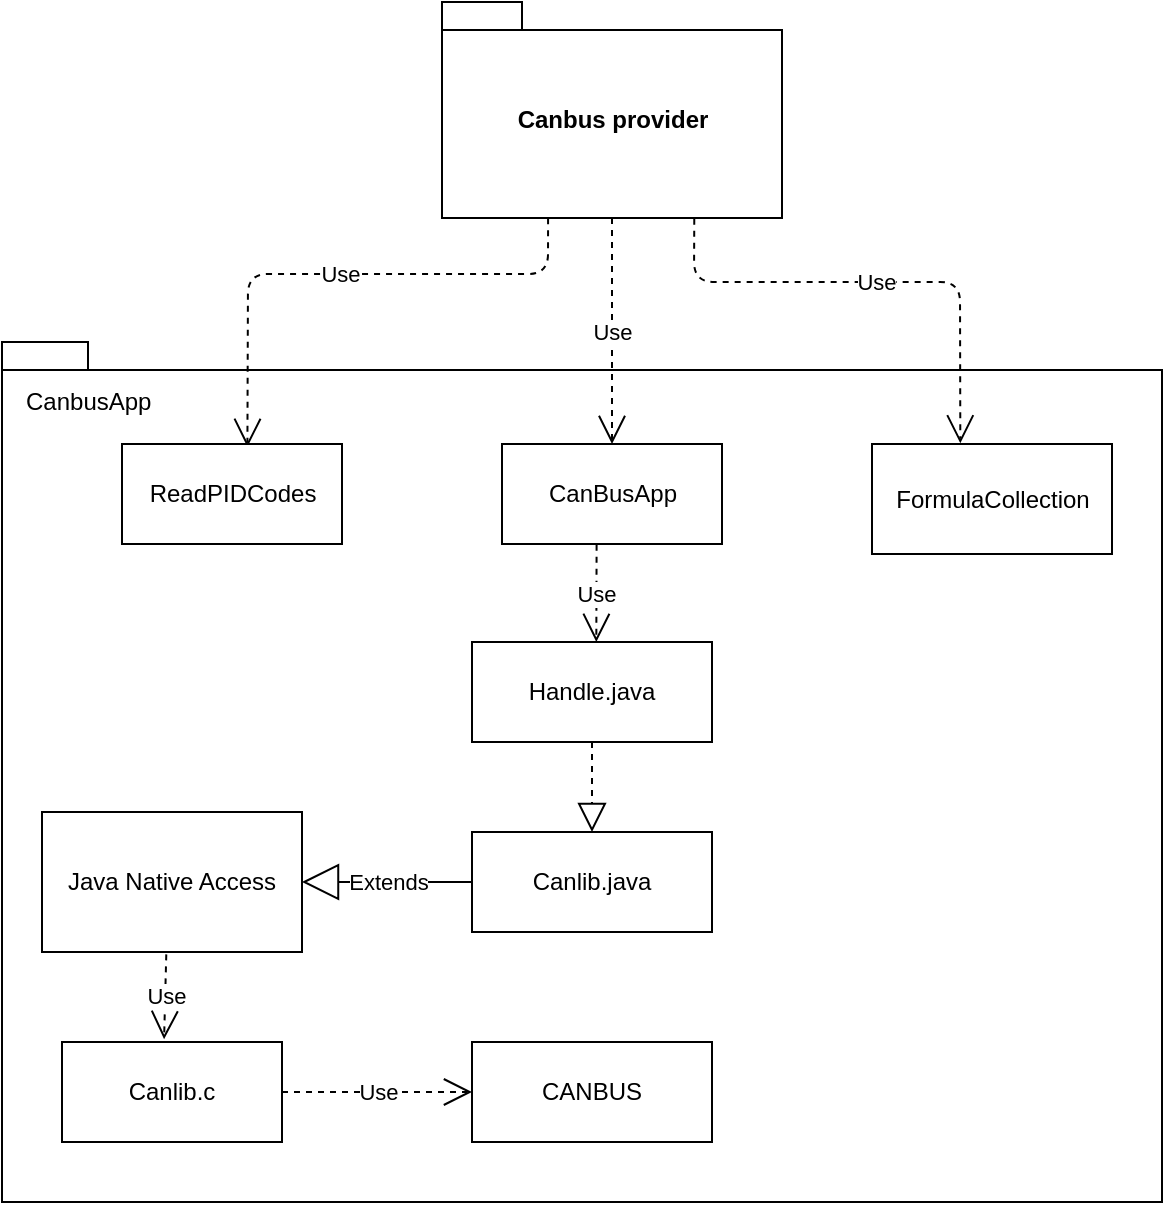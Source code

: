 <mxfile version="10.6.7" type="device"><diagram id="EoEs8hktSNW-Q5jUOxV2" name="Page-1"><mxGraphModel dx="1279" dy="880" grid="1" gridSize="10" guides="1" tooltips="1" connect="1" arrows="1" fold="1" page="1" pageScale="1" pageWidth="827" pageHeight="1169" math="0" shadow="0"><root><mxCell id="0"/><mxCell id="1" parent="0"/><mxCell id="rOJ123NV-UDQhAAl2sEE-98" value="Canbus provider" style="shape=folder;fontStyle=1;spacingTop=10;tabWidth=40;tabHeight=14;tabPosition=left;html=1;" parent="1" vertex="1"><mxGeometry x="350" y="514" width="170" height="108" as="geometry"/></mxCell><mxCell id="rOJ123NV-UDQhAAl2sEE-96" value="" style="shape=folder;fontStyle=1;spacingTop=10;tabWidth=40;tabHeight=14;tabPosition=left;html=1;" parent="1" vertex="1"><mxGeometry x="130" y="684" width="580" height="430" as="geometry"/></mxCell><mxCell id="b-NiRU52FPurcECs-UuE-1" value="Handle.java" style="rounded=0;whiteSpace=wrap;html=1;" parent="1" vertex="1"><mxGeometry x="365" y="834" width="120" height="50" as="geometry"/></mxCell><mxCell id="b-NiRU52FPurcECs-UuE-2" value="Canlib.c" style="rounded=0;whiteSpace=wrap;html=1;" parent="1" vertex="1"><mxGeometry x="160" y="1034" width="110" height="50" as="geometry"/></mxCell><mxCell id="b-NiRU52FPurcECs-UuE-3" value="CANBUS" style="rounded=0;whiteSpace=wrap;html=1;" parent="1" vertex="1"><mxGeometry x="365" y="1034" width="120" height="50" as="geometry"/></mxCell><mxCell id="b-NiRU52FPurcECs-UuE-5" value="Use" style="endArrow=open;endSize=12;dashed=1;html=1;exitX=1;exitY=0.5;exitDx=0;exitDy=0;entryX=0;entryY=0.5;entryDx=0;entryDy=0;" parent="1" source="b-NiRU52FPurcECs-UuE-2" target="b-NiRU52FPurcECs-UuE-3" edge="1"><mxGeometry width="160" relative="1" as="geometry"><mxPoint x="175" y="866" as="sourcePoint"/><mxPoint x="335" y="866" as="targetPoint"/></mxGeometry></mxCell><mxCell id="b-NiRU52FPurcECs-UuE-7" value="Java Native Access" style="rounded=0;whiteSpace=wrap;html=1;" parent="1" vertex="1"><mxGeometry x="150" y="919" width="130" height="70" as="geometry"/></mxCell><mxCell id="b-NiRU52FPurcECs-UuE-8" value="Use" style="endArrow=open;endSize=12;dashed=1;html=1;exitX=0.43;exitY=1.008;exitDx=0;exitDy=0;exitPerimeter=0;entryX=0.518;entryY=-0.001;entryDx=0;entryDy=0;entryPerimeter=0;" parent="1" source="fztZvsqyKJeyr53og1Bv-1" target="b-NiRU52FPurcECs-UuE-1" edge="1"><mxGeometry width="160" relative="1" as="geometry"><mxPoint x="489.235" y="806.353" as="sourcePoint"/><mxPoint x="660" y="984" as="targetPoint"/><Array as="points"/></mxGeometry></mxCell><mxCell id="b-NiRU52FPurcECs-UuE-10" value="Canlib.java" style="rounded=0;whiteSpace=wrap;html=1;" parent="1" vertex="1"><mxGeometry x="365" y="929" width="120" height="50" as="geometry"/></mxCell><mxCell id="b-NiRU52FPurcECs-UuE-11" value="" style="endArrow=block;dashed=1;endFill=0;endSize=12;html=1;exitX=0.5;exitY=1;exitDx=0;exitDy=0;entryX=0.5;entryY=0;entryDx=0;entryDy=0;" parent="1" source="b-NiRU52FPurcECs-UuE-1" target="b-NiRU52FPurcECs-UuE-10" edge="1"><mxGeometry width="160" relative="1" as="geometry"><mxPoint x="490" y="1074" as="sourcePoint"/><mxPoint x="650" y="1074" as="targetPoint"/></mxGeometry></mxCell><mxCell id="b-NiRU52FPurcECs-UuE-12" value="Extends" style="endArrow=block;endSize=16;endFill=0;html=1;exitX=0;exitY=0.5;exitDx=0;exitDy=0;entryX=1;entryY=0.5;entryDx=0;entryDy=0;" parent="1" source="b-NiRU52FPurcECs-UuE-10" target="b-NiRU52FPurcECs-UuE-7" edge="1"><mxGeometry width="160" relative="1" as="geometry"><mxPoint x="235" y="1119" as="sourcePoint"/><mxPoint x="395" y="1119" as="targetPoint"/></mxGeometry></mxCell><mxCell id="rOJ123NV-UDQhAAl2sEE-15" value="Use" style="endArrow=open;endSize=12;dashed=1;html=1;entryX=0.57;entryY=0.029;entryDx=0;entryDy=0;entryPerimeter=0;exitX=0.312;exitY=1.001;exitDx=0;exitDy=0;exitPerimeter=0;" parent="1" source="rOJ123NV-UDQhAAl2sEE-98" target="fztZvsqyKJeyr53og1Bv-3" edge="1"><mxGeometry width="160" relative="1" as="geometry"><mxPoint x="300" y="620" as="sourcePoint"/><mxPoint x="245.706" y="755.765" as="targetPoint"/><Array as="points"><mxPoint x="403" y="650"/><mxPoint x="253" y="650"/></Array></mxGeometry></mxCell><mxCell id="rOJ123NV-UDQhAAl2sEE-87" value="Use" style="endArrow=open;endSize=12;dashed=1;html=1;exitX=0.5;exitY=1;exitDx=0;exitDy=0;exitPerimeter=0;" parent="1" source="rOJ123NV-UDQhAAl2sEE-98" target="fztZvsqyKJeyr53og1Bv-1" edge="1"><mxGeometry width="160" relative="1" as="geometry"><mxPoint x="400" y="544" as="sourcePoint"/><mxPoint x="437.471" y="695.765" as="targetPoint"/><Array as="points"/></mxGeometry></mxCell><mxCell id="rOJ123NV-UDQhAAl2sEE-94" value="Use" style="endArrow=open;endSize=12;dashed=1;html=1;exitX=0.742;exitY=1.004;exitDx=0;exitDy=0;exitPerimeter=0;entryX=0.368;entryY=-0.006;entryDx=0;entryDy=0;entryPerimeter=0;" parent="1" source="rOJ123NV-UDQhAAl2sEE-98" target="fztZvsqyKJeyr53og1Bv-2" edge="1"><mxGeometry width="160" relative="1" as="geometry"><mxPoint x="556.667" y="172.333" as="sourcePoint"/><mxPoint x="881" y="696.941" as="targetPoint"/><Array as="points"><mxPoint x="476" y="654"/><mxPoint x="609" y="654"/></Array></mxGeometry></mxCell><mxCell id="rOJ123NV-UDQhAAl2sEE-97" value="CanbusApp" style="text;html=1;resizable=0;points=[];autosize=1;align=left;verticalAlign=top;spacingTop=-4;" parent="1" vertex="1"><mxGeometry x="140" y="704" width="90" height="20" as="geometry"/></mxCell><mxCell id="fztZvsqyKJeyr53og1Bv-1" value="CanBusApp" style="html=1;" parent="1" vertex="1"><mxGeometry x="380" y="735" width="110" height="50" as="geometry"/></mxCell><mxCell id="fztZvsqyKJeyr53og1Bv-2" value="FormulaCollection" style="html=1;" parent="1" vertex="1"><mxGeometry x="565" y="735" width="120" height="55" as="geometry"/></mxCell><mxCell id="fztZvsqyKJeyr53og1Bv-3" value="ReadPIDCodes" style="html=1;" parent="1" vertex="1"><mxGeometry x="190" y="735" width="110" height="50" as="geometry"/></mxCell><mxCell id="fztZvsqyKJeyr53og1Bv-5" value="Use" style="endArrow=open;endSize=12;dashed=1;html=1;exitX=0.478;exitY=1.017;exitDx=0;exitDy=0;exitPerimeter=0;entryX=0.464;entryY=-0.028;entryDx=0;entryDy=0;entryPerimeter=0;" parent="1" source="b-NiRU52FPurcECs-UuE-7" target="b-NiRU52FPurcECs-UuE-2" edge="1"><mxGeometry width="160" relative="1" as="geometry"><mxPoint x="200" y="1014" as="sourcePoint"/><mxPoint x="360" y="1014" as="targetPoint"/></mxGeometry></mxCell></root></mxGraphModel></diagram></mxfile>